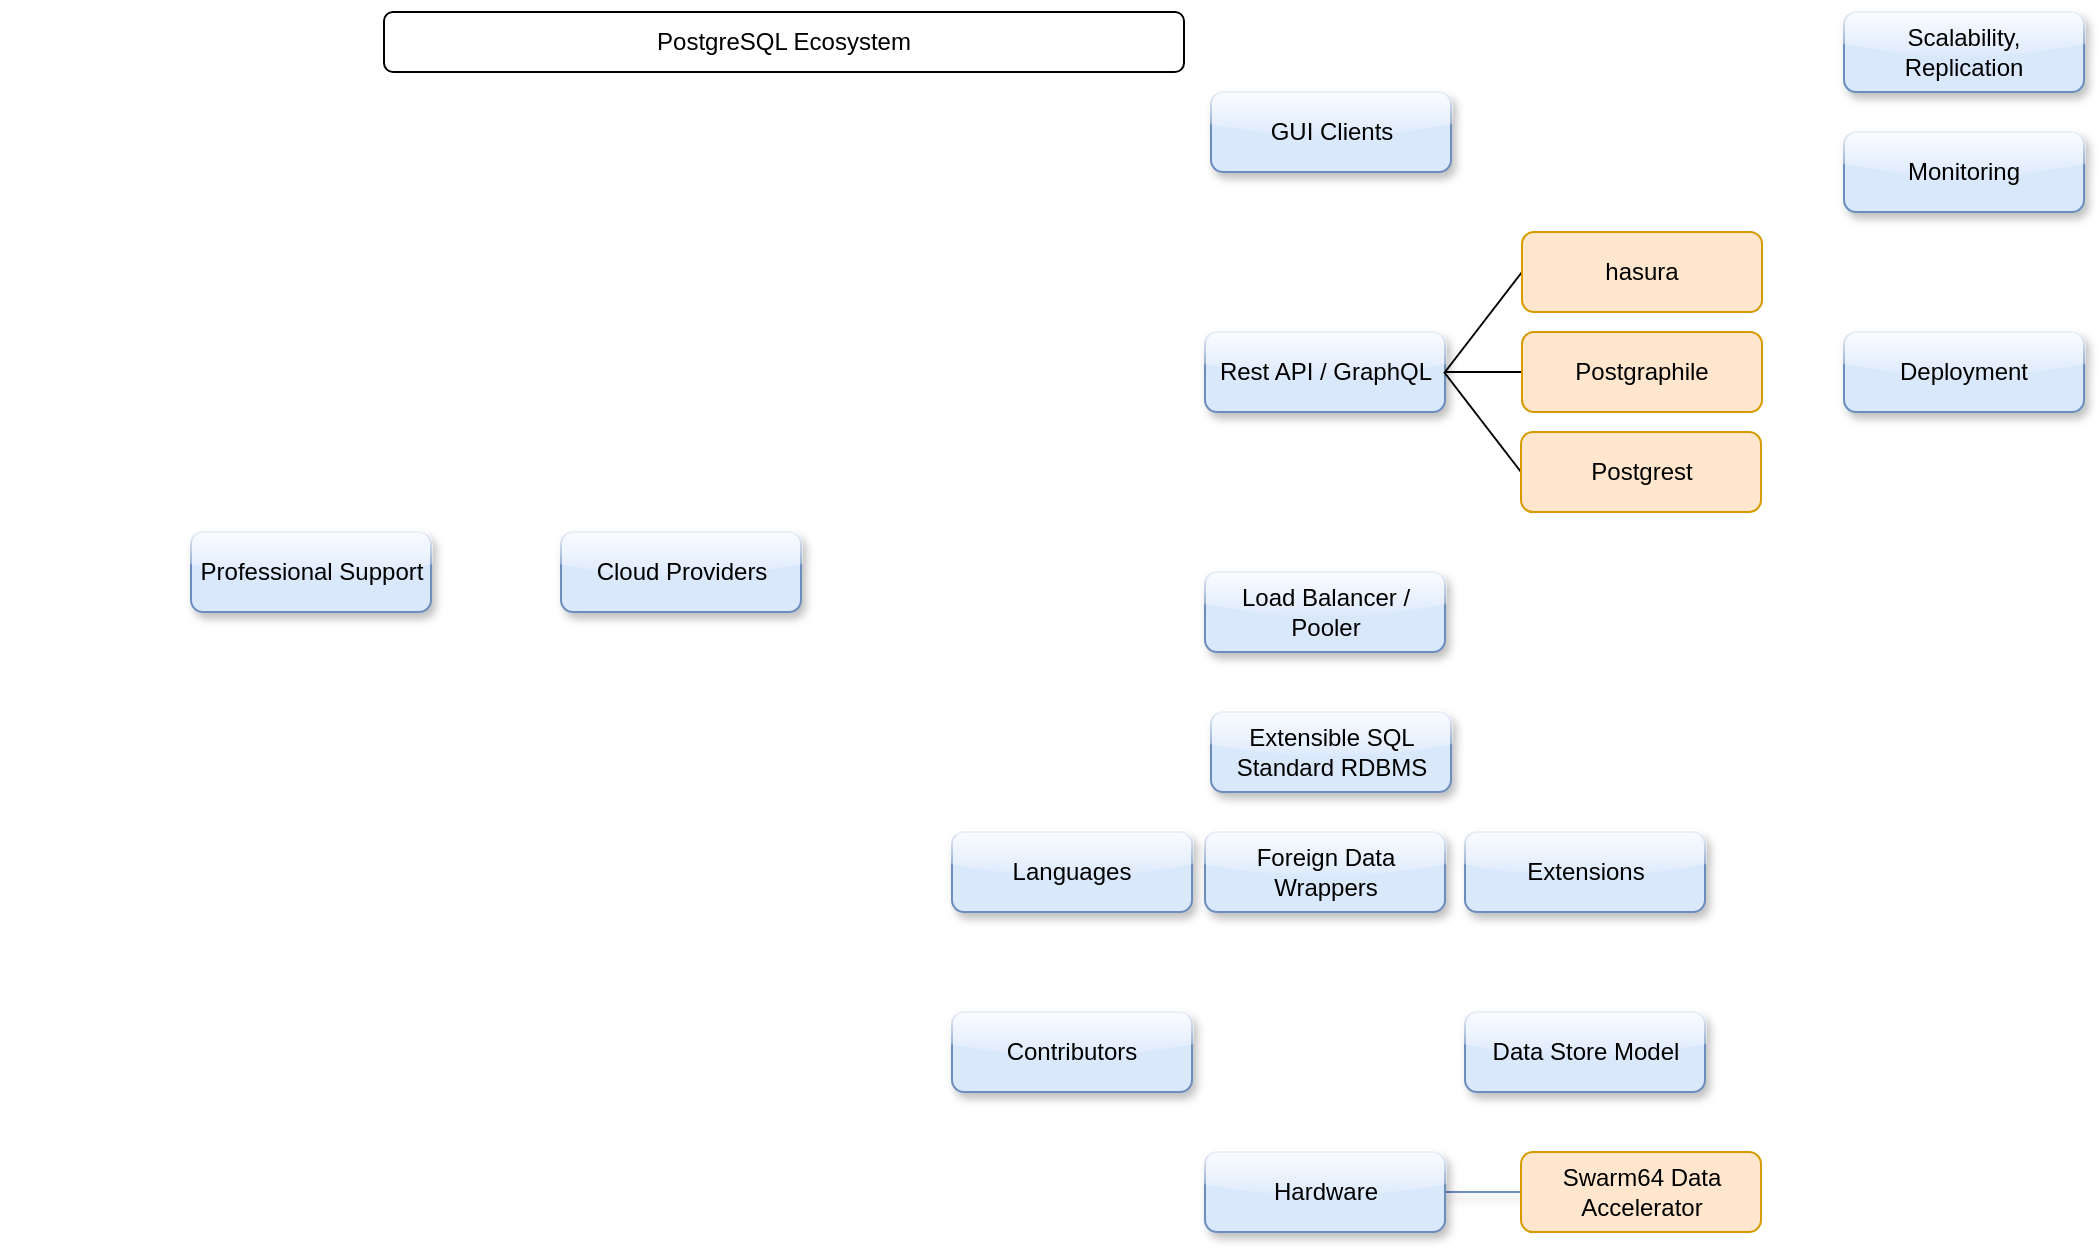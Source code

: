 <mxfile version="11.1.4" type="github"><diagram id="6a731a19-8d31-9384-78a2-239565b7b9f0" name="Page-1"><mxGraphModel dx="1422" dy="1734" grid="1" gridSize="10" guides="1" tooltips="1" connect="1" arrows="1" fold="1" page="1" pageScale="1" pageWidth="1100" pageHeight="850" background="#ffffff" math="0" shadow="0"><root><mxCell id="0"/><mxCell id="1" parent="0"/><mxCell id="qYoUqwugDs_8l-8_ZZNk-1542" value="Languages" style="rounded=1;whiteSpace=wrap;html=1;shadow=1;strokeColor=#6c8ebf;fillColor=#dae8fc;glass=1;" parent="1" vertex="1"><mxGeometry x="494" y="-420" width="120" height="40" as="geometry"/></mxCell><UserObject label="Foreign Data Wrappers" link="https://wiki.postgresql.org/wiki/Foreign_data_wrappers" id="xO5iW77-2609iIl7646L-1542"><mxCell style="rounded=1;whiteSpace=wrap;html=1;shadow=1;strokeColor=#6c8ebf;fillColor=#dae8fc;glass=1;" parent="1" vertex="1"><mxGeometry x="620.5" y="-420" width="120" height="40" as="geometry"/></mxCell></UserObject><mxCell id="xO5iW77-2609iIl7646L-1543" value="Extensions" style="rounded=1;whiteSpace=wrap;html=1;shadow=1;strokeColor=#6c8ebf;fillColor=#dae8fc;glass=1;" parent="1" vertex="1"><mxGeometry x="750.5" y="-420" width="120" height="40" as="geometry"/></mxCell><mxCell id="xO5iW77-2609iIl7646L-1544" value="Data Store Model" style="rounded=1;whiteSpace=wrap;html=1;shadow=1;strokeColor=#6c8ebf;fillColor=#dae8fc;glass=1;" parent="1" vertex="1"><mxGeometry x="750.5" y="-330" width="120" height="40" as="geometry"/></mxCell><mxCell id="xO5iW77-2609iIl7646L-1545" value="Deployment" style="rounded=1;whiteSpace=wrap;html=1;shadow=1;strokeColor=#6c8ebf;fillColor=#dae8fc;glass=1;" parent="1" vertex="1"><mxGeometry x="940" y="-670" width="120" height="40" as="geometry"/></mxCell><mxCell id="xO5iW77-2609iIl7646L-1546" value="Load Balancer / Pooler" style="rounded=1;whiteSpace=wrap;html=1;shadow=1;strokeColor=#6c8ebf;fillColor=#dae8fc;glass=1;" parent="1" vertex="1"><mxGeometry x="620.5" y="-550" width="120" height="40" as="geometry"/></mxCell><mxCell id="xO5iW77-2609iIl7646L-1547" value="Scalability, Replication" style="rounded=1;whiteSpace=wrap;html=1;shadow=1;strokeColor=#6c8ebf;fillColor=#dae8fc;glass=1;" parent="1" vertex="1"><mxGeometry x="940" y="-830" width="120" height="40" as="geometry"/></mxCell><mxCell id="xO5iW77-2609iIl7646L-1548" value="Monitoring" style="rounded=1;whiteSpace=wrap;html=1;shadow=1;strokeColor=#6c8ebf;fillColor=#dae8fc;glass=1;" parent="1" vertex="1"><mxGeometry x="940" y="-770" width="120" height="40" as="geometry"/></mxCell><mxCell id="wK-X1UXonODeccGO6W6j-1548" style="rounded=0;orthogonalLoop=1;jettySize=auto;html=1;exitX=1;exitY=0.5;exitDx=0;exitDy=0;entryX=0;entryY=0.5;entryDx=0;entryDy=0;endArrow=none;endFill=0;" parent="1" source="xO5iW77-2609iIl7646L-1549" target="wK-X1UXonODeccGO6W6j-1547" edge="1"><mxGeometry relative="1" as="geometry"/></mxCell><mxCell id="xO5iW77-2609iIl7646L-1549" value="Rest API / GraphQL" style="rounded=1;whiteSpace=wrap;html=1;fillColor=#dae8fc;strokeColor=#6c8ebf;shadow=1;glass=1;comic=0;" parent="1" vertex="1"><mxGeometry x="620.5" y="-670" width="120" height="40" as="geometry"/></mxCell><mxCell id="xO5iW77-2609iIl7646L-1550" value="GUI Clients" style="rounded=1;whiteSpace=wrap;html=1;shadow=1;strokeColor=#6c8ebf;fillColor=#dae8fc;glass=1;" parent="1" vertex="1"><mxGeometry x="623.5" y="-790" width="120" height="40" as="geometry"/></mxCell><UserObject label="Contributors" link="https://www.postgresql.org/community/contributors/" id="xO5iW77-2609iIl7646L-1551"><mxCell style="rounded=1;whiteSpace=wrap;html=1;shadow=1;strokeColor=#6c8ebf;fillColor=#dae8fc;glass=1;" parent="1" vertex="1"><mxGeometry x="494" y="-330" width="120" height="40" as="geometry"/></mxCell></UserObject><mxCell id="xO5iW77-2609iIl7646L-1552" value="Professional Support" style="rounded=1;whiteSpace=wrap;html=1;shadow=1;strokeColor=#6c8ebf;fillColor=#dae8fc;glass=1;" parent="1" vertex="1"><mxGeometry x="113.5" y="-570" width="120" height="40" as="geometry"/></mxCell><mxCell id="xO5iW77-2609iIl7646L-1553" value="Cloud Providers" style="rounded=1;whiteSpace=wrap;html=1;shadow=1;strokeColor=#6c8ebf;fillColor=#dae8fc;glass=1;" parent="1" vertex="1"><mxGeometry x="298.5" y="-570" width="120" height="40" as="geometry"/></mxCell><UserObject label="Extensible SQL Standard RDBMS" link="https://www.postgresql.org/about/" id="xO5iW77-2609iIl7646L-1554"><mxCell style="rounded=1;whiteSpace=wrap;html=1;shadow=1;strokeColor=#6c8ebf;fillColor=#dae8fc;glass=1;" parent="1" vertex="1"><mxGeometry x="623.5" y="-480" width="120" height="40" as="geometry"/></mxCell></UserObject><mxCell id="xO5iW77-2609iIl7646L-1558" value="" style="edgeStyle=none;rounded=1;orthogonalLoop=1;jettySize=auto;html=1;endArrow=none;entryX=0;entryY=0.5;entryDx=0;entryDy=0;shadow=1;fontSize=12;strokeColor=#6c8ebf;fillColor=#dae8fc;glass=1;" parent="1" source="xO5iW77-2609iIl7646L-1555" target="ewoqu2unWtdxqua38aiE-1542" edge="1"><mxGeometry relative="1" as="geometry"><mxPoint x="824" y="-240" as="targetPoint"/></mxGeometry></mxCell><mxCell id="xO5iW77-2609iIl7646L-1555" value="Hardware" style="rounded=1;whiteSpace=wrap;html=1;shadow=1;strokeColor=#6c8ebf;fillColor=#dae8fc;glass=1;" parent="1" vertex="1"><mxGeometry x="620.5" y="-260" width="120" height="40" as="geometry"/></mxCell><mxCell id="wK-X1UXonODeccGO6W6j-1550" style="edgeStyle=none;rounded=0;orthogonalLoop=1;jettySize=auto;html=1;exitX=0;exitY=0.5;exitDx=0;exitDy=0;endArrow=none;endFill=0;" parent="1" source="wK-X1UXonODeccGO6W6j-1545" edge="1"><mxGeometry relative="1" as="geometry"><mxPoint x="740" y="-650" as="targetPoint"/></mxGeometry></mxCell><UserObject label="Postgrest" link="http://postgrest.org/" id="wK-X1UXonODeccGO6W6j-1545"><mxCell style="rounded=1;whiteSpace=wrap;html=1;fillColor=#ffe6cc;strokeColor=#d79b00;" parent="1" vertex="1"><mxGeometry x="778.5" y="-620" width="120" height="40" as="geometry"/></mxCell></UserObject><mxCell id="wK-X1UXonODeccGO6W6j-1549" style="edgeStyle=none;rounded=0;orthogonalLoop=1;jettySize=auto;html=1;exitX=0;exitY=0.5;exitDx=0;exitDy=0;entryX=1;entryY=0.5;entryDx=0;entryDy=0;endArrow=none;endFill=0;" parent="1" source="wK-X1UXonODeccGO6W6j-1546" target="xO5iW77-2609iIl7646L-1549" edge="1"><mxGeometry relative="1" as="geometry"/></mxCell><UserObject label="hasura" link="https://hasura.io/" id="wK-X1UXonODeccGO6W6j-1546"><mxCell style="rounded=1;whiteSpace=wrap;html=1;fillColor=#ffe6cc;strokeColor=#d79b00;" parent="1" vertex="1"><mxGeometry x="779" y="-720" width="120" height="40" as="geometry"/></mxCell></UserObject><UserObject label="Postgraphile" link="https://www.graphile.org/postgraphile/" id="wK-X1UXonODeccGO6W6j-1547"><mxCell style="rounded=1;whiteSpace=wrap;html=1;fillColor=#ffe6cc;strokeColor=#d79b00;" parent="1" vertex="1"><mxGeometry x="779" y="-670" width="120" height="40" as="geometry"/></mxCell></UserObject><UserObject label="Swarm64 Data Accelerator" link="https://www.swarm64.com/swarm64-da" id="ewoqu2unWtdxqua38aiE-1542"><mxCell style="rounded=1;whiteSpace=wrap;html=1;fillColor=#ffe6cc;strokeColor=#d79b00;" vertex="1" parent="1"><mxGeometry x="778.5" y="-260" width="120" height="40" as="geometry"/></mxCell></UserObject><UserObject label="PostgreSQL Ecosystem" link="https://efficiencygeek.github.io/postgresql-ecosystem/" id="ewoqu2unWtdxqua38aiE-1544"><mxCell style="rounded=1;whiteSpace=wrap;html=1;" vertex="1" parent="1"><mxGeometry x="210" y="-830" width="400" height="30" as="geometry"/></mxCell></UserObject><UserObject label="" link="https://www.postgresql.org/" id="ewoqu2unWtdxqua38aiE-1547"><mxCell style="shape=image;verticalLabelPosition=bottom;labelBackgroundColor=#ffffff;verticalAlign=top;aspect=fixed;imageAspect=0;image=https://upload.wikimedia.org/wikipedia/commons/thumb/2/29/Postgresql_elephant.svg/540px-Postgresql_elephant.svg.png;" vertex="1" parent="1"><mxGeometry x="18" y="-836" width="49" height="50" as="geometry"/></mxCell></UserObject></root></mxGraphModel></diagram></mxfile>